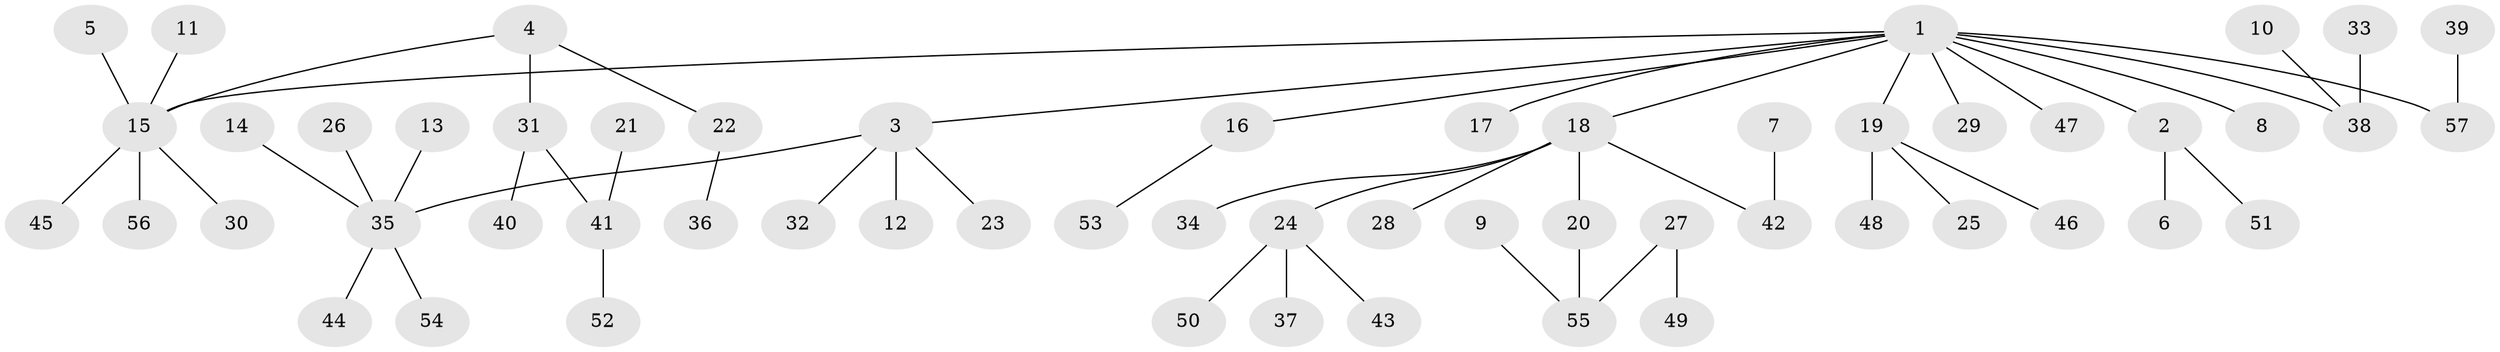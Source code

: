 // original degree distribution, {8: 0.008849557522123894, 6: 0.017699115044247787, 3: 0.1504424778761062, 5: 0.035398230088495575, 2: 0.2831858407079646, 7: 0.008849557522123894, 4: 0.017699115044247787, 1: 0.4778761061946903}
// Generated by graph-tools (version 1.1) at 2025/50/03/09/25 03:50:18]
// undirected, 57 vertices, 56 edges
graph export_dot {
graph [start="1"]
  node [color=gray90,style=filled];
  1;
  2;
  3;
  4;
  5;
  6;
  7;
  8;
  9;
  10;
  11;
  12;
  13;
  14;
  15;
  16;
  17;
  18;
  19;
  20;
  21;
  22;
  23;
  24;
  25;
  26;
  27;
  28;
  29;
  30;
  31;
  32;
  33;
  34;
  35;
  36;
  37;
  38;
  39;
  40;
  41;
  42;
  43;
  44;
  45;
  46;
  47;
  48;
  49;
  50;
  51;
  52;
  53;
  54;
  55;
  56;
  57;
  1 -- 2 [weight=1.0];
  1 -- 3 [weight=1.0];
  1 -- 8 [weight=1.0];
  1 -- 15 [weight=1.0];
  1 -- 16 [weight=1.0];
  1 -- 17 [weight=1.0];
  1 -- 18 [weight=1.0];
  1 -- 19 [weight=1.0];
  1 -- 29 [weight=1.0];
  1 -- 38 [weight=1.0];
  1 -- 47 [weight=1.0];
  1 -- 57 [weight=1.0];
  2 -- 6 [weight=1.0];
  2 -- 51 [weight=1.0];
  3 -- 12 [weight=1.0];
  3 -- 23 [weight=1.0];
  3 -- 32 [weight=1.0];
  3 -- 35 [weight=1.0];
  4 -- 15 [weight=1.0];
  4 -- 22 [weight=1.0];
  4 -- 31 [weight=1.0];
  5 -- 15 [weight=1.0];
  7 -- 42 [weight=1.0];
  9 -- 55 [weight=1.0];
  10 -- 38 [weight=1.0];
  11 -- 15 [weight=1.0];
  13 -- 35 [weight=1.0];
  14 -- 35 [weight=1.0];
  15 -- 30 [weight=1.0];
  15 -- 45 [weight=1.0];
  15 -- 56 [weight=1.0];
  16 -- 53 [weight=1.0];
  18 -- 20 [weight=1.0];
  18 -- 24 [weight=1.0];
  18 -- 28 [weight=1.0];
  18 -- 34 [weight=1.0];
  18 -- 42 [weight=1.0];
  19 -- 25 [weight=1.0];
  19 -- 46 [weight=1.0];
  19 -- 48 [weight=1.0];
  20 -- 55 [weight=1.0];
  21 -- 41 [weight=1.0];
  22 -- 36 [weight=1.0];
  24 -- 37 [weight=1.0];
  24 -- 43 [weight=1.0];
  24 -- 50 [weight=1.0];
  26 -- 35 [weight=1.0];
  27 -- 49 [weight=1.0];
  27 -- 55 [weight=1.0];
  31 -- 40 [weight=1.0];
  31 -- 41 [weight=1.0];
  33 -- 38 [weight=1.0];
  35 -- 44 [weight=1.0];
  35 -- 54 [weight=1.0];
  39 -- 57 [weight=1.0];
  41 -- 52 [weight=1.0];
}
